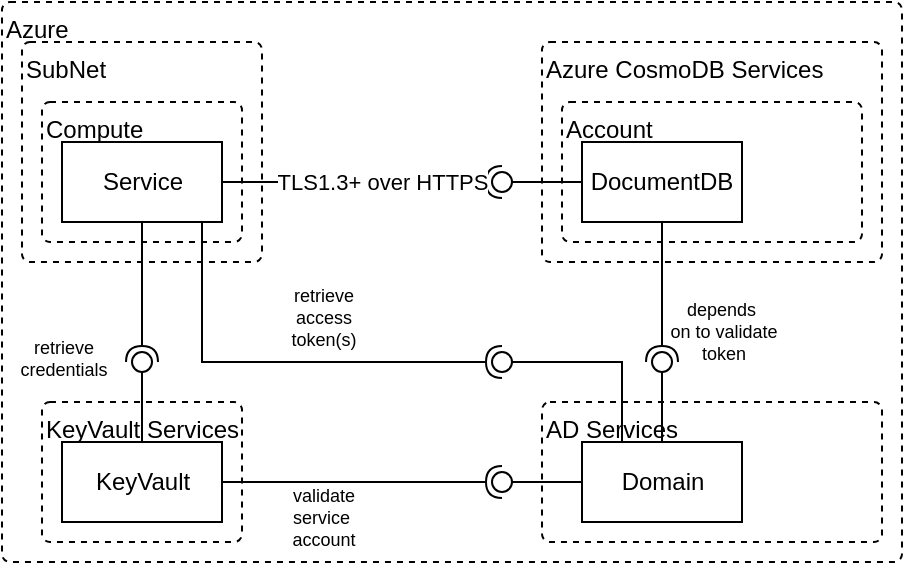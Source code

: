 <mxfile version="20.3.0" type="device"><diagram id="tFx8NVUHpEqBDBRQr2UT" name="Page-1"><mxGraphModel dx="782" dy="549" grid="1" gridSize="10" guides="1" tooltips="1" connect="1" arrows="1" fold="1" page="1" pageScale="1" pageWidth="850" pageHeight="1100" math="0" shadow="0"><root><mxCell id="0"/><mxCell id="1" parent="0"/><mxCell id="Gx41l4HgLbHrOLMps15p-8" value="SubNet" style="rounded=1;whiteSpace=wrap;html=1;fillColor=none;dashed=1;align=left;verticalAlign=top;container=1;collapsible=0;recursiveResize=0;imageWidth=24;arcSize=8;absoluteArcSize=1;" parent="1" vertex="1"><mxGeometry x="110" y="160" width="120" height="110" as="geometry"/></mxCell><mxCell id="Gx41l4HgLbHrOLMps15p-9" value="Compute" style="rounded=1;whiteSpace=wrap;html=1;fillColor=none;dashed=1;align=left;verticalAlign=top;container=1;collapsible=0;recursiveResize=0;imageWidth=24;arcSize=8;absoluteArcSize=1;" parent="Gx41l4HgLbHrOLMps15p-8" vertex="1"><mxGeometry x="10" y="30" width="100" height="70" as="geometry"/></mxCell><mxCell id="42fMzaFkqdQBdw4tTGU9-14" value="Container" parent="0"/><mxCell id="Gx41l4HgLbHrOLMps15p-1" value="Azure" style="rounded=1;whiteSpace=wrap;html=1;fillColor=none;dashed=1;align=left;verticalAlign=top;container=1;collapsible=0;recursiveResize=0;imageWidth=24;arcSize=8;absoluteArcSize=1;" parent="42fMzaFkqdQBdw4tTGU9-14" vertex="1"><mxGeometry x="100" y="140" width="450" height="280" as="geometry"/></mxCell><mxCell id="Gx41l4HgLbHrOLMps15p-2" value="KeyVault Services" style="rounded=1;whiteSpace=wrap;html=1;fillColor=none;dashed=1;align=left;verticalAlign=top;container=1;collapsible=0;recursiveResize=0;imageWidth=24;arcSize=8;absoluteArcSize=1;spacing=2;" parent="Gx41l4HgLbHrOLMps15p-1" vertex="1"><mxGeometry x="20" y="200" width="100" height="70" as="geometry"/></mxCell><mxCell id="Gx41l4HgLbHrOLMps15p-4" value="Azure CosmoDB Services" style="rounded=1;whiteSpace=wrap;html=1;fillColor=none;dashed=1;align=left;verticalAlign=top;container=1;collapsible=0;recursiveResize=0;imageWidth=24;arcSize=8;absoluteArcSize=1;" parent="Gx41l4HgLbHrOLMps15p-1" vertex="1"><mxGeometry x="270" y="20" width="170" height="110" as="geometry"/></mxCell><mxCell id="Gx41l4HgLbHrOLMps15p-6" value="retrieve&lt;br&gt;credentials" style="text;html=1;strokeColor=none;fillColor=none;align=center;verticalAlign=middle;whiteSpace=wrap;rounded=0;fontSize=9;" parent="Gx41l4HgLbHrOLMps15p-1" vertex="1"><mxGeometry x="1" y="163" width="60" height="30" as="geometry"/></mxCell><mxCell id="Gx41l4HgLbHrOLMps15p-7" value="depends&amp;nbsp;&lt;br style=&quot;font-size: 9px;&quot;&gt;on to validate&lt;br style=&quot;font-size: 9px;&quot;&gt;token" style="text;html=1;strokeColor=none;fillColor=none;align=center;verticalAlign=middle;whiteSpace=wrap;rounded=0;fontSize=9;" parent="Gx41l4HgLbHrOLMps15p-1" vertex="1"><mxGeometry x="331" y="150" width="60" height="30" as="geometry"/></mxCell><mxCell id="Gx41l4HgLbHrOLMps15p-21" value="Account" style="rounded=1;whiteSpace=wrap;html=1;fillColor=none;dashed=1;align=left;verticalAlign=top;container=1;collapsible=0;recursiveResize=0;imageWidth=24;arcSize=8;absoluteArcSize=1;" parent="Gx41l4HgLbHrOLMps15p-1" vertex="1"><mxGeometry x="280" y="50" width="150" height="70" as="geometry"/></mxCell><mxCell id="42fMzaFkqdQBdw4tTGU9-1" value="AD Services" style="rounded=1;whiteSpace=wrap;html=1;fillColor=none;dashed=1;align=left;verticalAlign=top;container=1;collapsible=0;recursiveResize=0;imageWidth=24;arcSize=8;absoluteArcSize=1;spacing=2;" parent="Gx41l4HgLbHrOLMps15p-1" vertex="1"><mxGeometry x="270" y="200" width="170" height="70" as="geometry"/></mxCell><mxCell id="42fMzaFkqdQBdw4tTGU9-9" value="validate&lt;br&gt;service&amp;nbsp;&lt;br&gt;account" style="text;html=1;strokeColor=none;fillColor=none;align=center;verticalAlign=middle;whiteSpace=wrap;rounded=0;fontSize=9;" parent="Gx41l4HgLbHrOLMps15p-1" vertex="1"><mxGeometry x="131" y="243" width="60" height="30" as="geometry"/></mxCell><mxCell id="42fMzaFkqdQBdw4tTGU9-13" value="retrieve&lt;br&gt;access &lt;br&gt;token(s)" style="text;html=1;strokeColor=none;fillColor=none;align=center;verticalAlign=middle;whiteSpace=wrap;rounded=0;fontSize=9;" parent="Gx41l4HgLbHrOLMps15p-1" vertex="1"><mxGeometry x="131" y="143" width="60" height="30" as="geometry"/></mxCell><mxCell id="42fMzaFkqdQBdw4tTGU9-15" value="Elements" parent="0"/><mxCell id="Gx41l4HgLbHrOLMps15p-10" value="Service" style="html=1;dropTarget=0;fontFamily=Helvetica;fontSize=12;fontColor=default;align=center;strokeColor=default;fillColor=none;" parent="42fMzaFkqdQBdw4tTGU9-15" vertex="1"><mxGeometry x="130" y="210" width="80" height="40" as="geometry"/></mxCell><mxCell id="Gx41l4HgLbHrOLMps15p-5" value="&lt;p style=&quot;line-height: 0.8;&quot;&gt;DocumentDB&lt;/p&gt;" style="rounded=0;whiteSpace=wrap;html=1;strokeColor=default;fillColor=none;" parent="42fMzaFkqdQBdw4tTGU9-15" vertex="1"><mxGeometry x="390" y="210" width="80" height="40" as="geometry"/></mxCell><mxCell id="42fMzaFkqdQBdw4tTGU9-2" value="Domain" style="html=1;dropTarget=0;fontFamily=Helvetica;fontSize=12;fontColor=default;align=center;strokeColor=default;fillColor=none;" parent="42fMzaFkqdQBdw4tTGU9-15" vertex="1"><mxGeometry x="390" y="360" width="80" height="40" as="geometry"/></mxCell><mxCell id="Gx41l4HgLbHrOLMps15p-3" value="KeyVault" style="html=1;dropTarget=0;fontFamily=Helvetica;fontSize=12;fontColor=default;align=center;strokeColor=default;fillColor=none;" parent="42fMzaFkqdQBdw4tTGU9-15" vertex="1"><mxGeometry x="130" y="360" width="80" height="40" as="geometry"/></mxCell><mxCell id="42fMzaFkqdQBdw4tTGU9-16" value="Edges" parent="0"/><mxCell id="42fMzaFkqdQBdw4tTGU9-6" value="" style="rounded=0;orthogonalLoop=1;jettySize=auto;html=1;endArrow=none;endFill=0;sketch=0;sourcePerimeterSpacing=0;targetPerimeterSpacing=0;" parent="42fMzaFkqdQBdw4tTGU9-16" target="42fMzaFkqdQBdw4tTGU9-8" edge="1"><mxGeometry relative="1" as="geometry"><mxPoint x="430" y="360" as="sourcePoint"/></mxGeometry></mxCell><mxCell id="42fMzaFkqdQBdw4tTGU9-7" value="" style="rounded=0;orthogonalLoop=1;jettySize=auto;html=1;endArrow=halfCircle;endFill=0;entryX=0.5;entryY=0.5;endSize=6;strokeWidth=1;sketch=0;exitX=0.5;exitY=1;exitDx=0;exitDy=0;" parent="42fMzaFkqdQBdw4tTGU9-16" target="42fMzaFkqdQBdw4tTGU9-8" edge="1"><mxGeometry relative="1" as="geometry"><mxPoint x="430" y="250" as="sourcePoint"/><Array as="points"><mxPoint x="430" y="290"/></Array></mxGeometry></mxCell><mxCell id="42fMzaFkqdQBdw4tTGU9-8" value="" style="ellipse;whiteSpace=wrap;html=1;align=center;aspect=fixed;resizable=0;points=[];outlineConnect=0;sketch=0;" parent="42fMzaFkqdQBdw4tTGU9-16" vertex="1"><mxGeometry x="425" y="315" width="10" height="10" as="geometry"/></mxCell><mxCell id="Gx41l4HgLbHrOLMps15p-11" value="" style="rounded=0;orthogonalLoop=1;jettySize=auto;html=1;endArrow=none;endFill=0;sketch=0;sourcePerimeterSpacing=0;targetPerimeterSpacing=0;exitX=0;exitY=0.5;exitDx=0;exitDy=0;" parent="42fMzaFkqdQBdw4tTGU9-16" source="Gx41l4HgLbHrOLMps15p-5" target="Gx41l4HgLbHrOLMps15p-13" edge="1"><mxGeometry relative="1" as="geometry"><mxPoint x="370" y="445" as="sourcePoint"/></mxGeometry></mxCell><mxCell id="Gx41l4HgLbHrOLMps15p-12" value="TLS1.3+ over HTTPS" style="rounded=0;orthogonalLoop=1;jettySize=auto;html=1;endArrow=halfCircle;endFill=0;entryX=0.5;entryY=0.5;endSize=6;strokeWidth=1;sketch=0;exitX=1;exitY=0.5;exitDx=0;exitDy=0;" parent="42fMzaFkqdQBdw4tTGU9-16" source="Gx41l4HgLbHrOLMps15p-10" target="Gx41l4HgLbHrOLMps15p-13" edge="1"><mxGeometry x="0.143" relative="1" as="geometry"><mxPoint x="140" y="380" as="sourcePoint"/><mxPoint as="offset"/></mxGeometry></mxCell><mxCell id="Gx41l4HgLbHrOLMps15p-13" value="" style="ellipse;whiteSpace=wrap;html=1;align=center;aspect=fixed;resizable=0;points=[];outlineConnect=0;sketch=0;" parent="42fMzaFkqdQBdw4tTGU9-16" vertex="1"><mxGeometry x="345" y="225" width="10" height="10" as="geometry"/></mxCell><mxCell id="Gx41l4HgLbHrOLMps15p-14" value="" style="rounded=0;orthogonalLoop=1;jettySize=auto;html=1;endArrow=none;endFill=0;sketch=0;sourcePerimeterSpacing=0;targetPerimeterSpacing=0;" parent="42fMzaFkqdQBdw4tTGU9-16" source="Gx41l4HgLbHrOLMps15p-3" target="Gx41l4HgLbHrOLMps15p-16" edge="1"><mxGeometry relative="1" as="geometry"><mxPoint x="200" y="615" as="sourcePoint"/></mxGeometry></mxCell><mxCell id="Gx41l4HgLbHrOLMps15p-15" value="" style="rounded=0;orthogonalLoop=1;jettySize=auto;html=1;endArrow=halfCircle;endFill=0;entryX=0.5;entryY=0.5;endSize=6;strokeWidth=1;sketch=0;exitX=0.5;exitY=1;exitDx=0;exitDy=0;" parent="42fMzaFkqdQBdw4tTGU9-16" source="Gx41l4HgLbHrOLMps15p-10" target="Gx41l4HgLbHrOLMps15p-16" edge="1"><mxGeometry relative="1" as="geometry"><mxPoint x="240" y="365" as="sourcePoint"/><Array as="points"><mxPoint x="170" y="290"/></Array></mxGeometry></mxCell><mxCell id="42fMzaFkqdQBdw4tTGU9-3" value="" style="rounded=0;orthogonalLoop=1;jettySize=auto;html=1;endArrow=none;endFill=0;sketch=0;sourcePerimeterSpacing=0;targetPerimeterSpacing=0;exitX=0;exitY=0.5;exitDx=0;exitDy=0;" parent="42fMzaFkqdQBdw4tTGU9-16" source="42fMzaFkqdQBdw4tTGU9-2" target="42fMzaFkqdQBdw4tTGU9-5" edge="1"><mxGeometry relative="1" as="geometry"><mxPoint x="180" y="500" as="sourcePoint"/></mxGeometry></mxCell><mxCell id="42fMzaFkqdQBdw4tTGU9-4" value="" style="rounded=0;orthogonalLoop=1;jettySize=auto;html=1;endArrow=halfCircle;endFill=0;entryX=0.5;entryY=0.5;endSize=6;strokeWidth=1;sketch=0;exitX=1;exitY=0.5;exitDx=0;exitDy=0;" parent="42fMzaFkqdQBdw4tTGU9-16" source="Gx41l4HgLbHrOLMps15p-3" target="42fMzaFkqdQBdw4tTGU9-5" edge="1"><mxGeometry relative="1" as="geometry"><mxPoint x="180" y="390" as="sourcePoint"/><Array as="points"/></mxGeometry></mxCell><mxCell id="42fMzaFkqdQBdw4tTGU9-5" value="" style="ellipse;whiteSpace=wrap;html=1;align=center;aspect=fixed;resizable=0;points=[];outlineConnect=0;sketch=0;" parent="42fMzaFkqdQBdw4tTGU9-16" vertex="1"><mxGeometry x="345" y="375" width="10" height="10" as="geometry"/></mxCell><mxCell id="42fMzaFkqdQBdw4tTGU9-10" value="" style="rounded=0;orthogonalLoop=1;jettySize=auto;html=1;endArrow=none;endFill=0;sketch=0;sourcePerimeterSpacing=0;targetPerimeterSpacing=0;exitX=0.25;exitY=0;exitDx=0;exitDy=0;" parent="42fMzaFkqdQBdw4tTGU9-16" source="42fMzaFkqdQBdw4tTGU9-2" target="42fMzaFkqdQBdw4tTGU9-12" edge="1"><mxGeometry relative="1" as="geometry"><mxPoint x="200" y="360" as="sourcePoint"/><Array as="points"><mxPoint x="410" y="320"/></Array></mxGeometry></mxCell><mxCell id="42fMzaFkqdQBdw4tTGU9-11" value="" style="rounded=0;orthogonalLoop=1;jettySize=auto;html=1;endArrow=halfCircle;endFill=0;entryX=0.5;entryY=0.5;endSize=6;strokeWidth=1;sketch=0;exitX=0.5;exitY=1;exitDx=0;exitDy=0;" parent="42fMzaFkqdQBdw4tTGU9-16" target="42fMzaFkqdQBdw4tTGU9-12" edge="1"><mxGeometry relative="1" as="geometry"><mxPoint x="200" y="250" as="sourcePoint"/><Array as="points"><mxPoint x="200" y="320"/></Array></mxGeometry></mxCell><mxCell id="42fMzaFkqdQBdw4tTGU9-12" value="" style="ellipse;whiteSpace=wrap;html=1;align=center;aspect=fixed;resizable=0;points=[];outlineConnect=0;sketch=0;" parent="42fMzaFkqdQBdw4tTGU9-16" vertex="1"><mxGeometry x="345" y="315" width="10" height="10" as="geometry"/></mxCell><mxCell id="Gx41l4HgLbHrOLMps15p-16" value="" style="ellipse;whiteSpace=wrap;html=1;align=center;aspect=fixed;resizable=0;points=[];outlineConnect=0;sketch=0;" parent="42fMzaFkqdQBdw4tTGU9-16" vertex="1"><mxGeometry x="165" y="315" width="10" height="10" as="geometry"/></mxCell></root></mxGraphModel></diagram></mxfile>